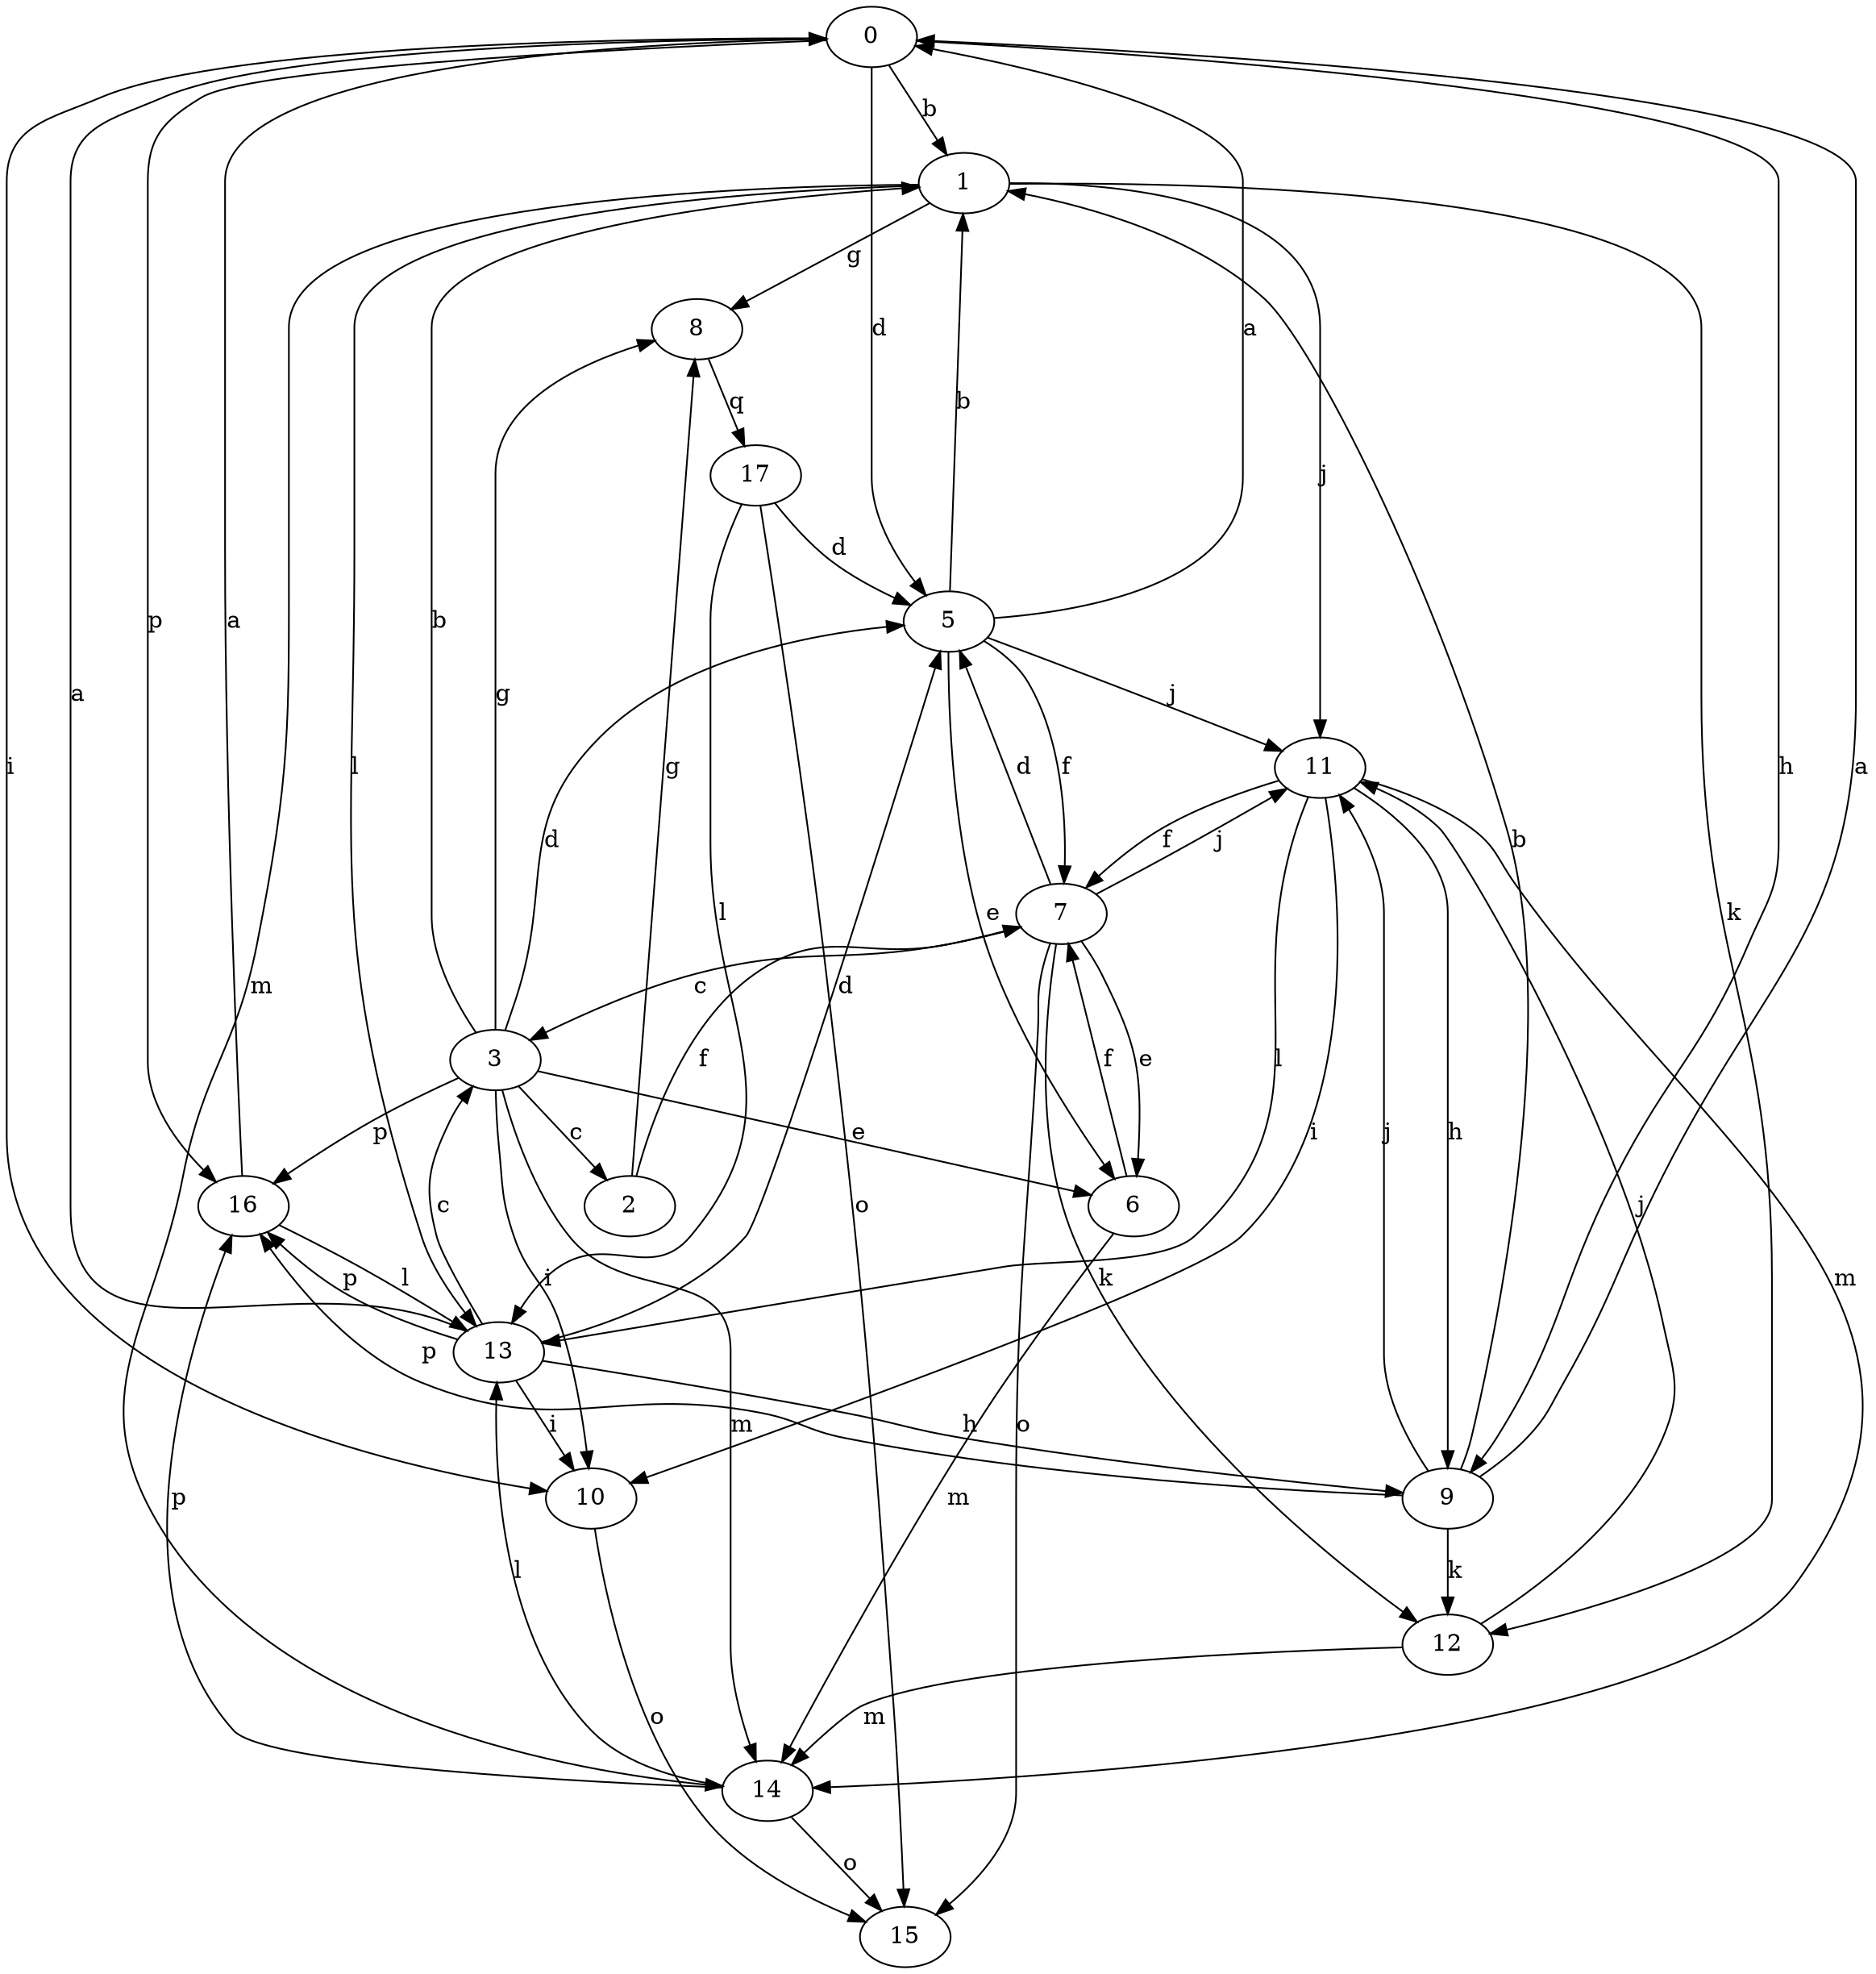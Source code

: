 strict digraph  {
0;
1;
2;
3;
5;
6;
7;
8;
9;
10;
11;
12;
13;
14;
15;
16;
17;
0 -> 1  [label=b];
0 -> 5  [label=d];
0 -> 9  [label=h];
0 -> 10  [label=i];
0 -> 16  [label=p];
1 -> 8  [label=g];
1 -> 11  [label=j];
1 -> 12  [label=k];
1 -> 13  [label=l];
1 -> 14  [label=m];
2 -> 7  [label=f];
2 -> 8  [label=g];
3 -> 1  [label=b];
3 -> 2  [label=c];
3 -> 5  [label=d];
3 -> 6  [label=e];
3 -> 8  [label=g];
3 -> 10  [label=i];
3 -> 14  [label=m];
3 -> 16  [label=p];
5 -> 0  [label=a];
5 -> 1  [label=b];
5 -> 6  [label=e];
5 -> 7  [label=f];
5 -> 11  [label=j];
6 -> 7  [label=f];
6 -> 14  [label=m];
7 -> 3  [label=c];
7 -> 5  [label=d];
7 -> 6  [label=e];
7 -> 11  [label=j];
7 -> 12  [label=k];
7 -> 15  [label=o];
8 -> 17  [label=q];
9 -> 0  [label=a];
9 -> 1  [label=b];
9 -> 11  [label=j];
9 -> 12  [label=k];
9 -> 16  [label=p];
10 -> 15  [label=o];
11 -> 7  [label=f];
11 -> 9  [label=h];
11 -> 10  [label=i];
11 -> 13  [label=l];
11 -> 14  [label=m];
12 -> 11  [label=j];
12 -> 14  [label=m];
13 -> 0  [label=a];
13 -> 3  [label=c];
13 -> 5  [label=d];
13 -> 9  [label=h];
13 -> 10  [label=i];
13 -> 16  [label=p];
14 -> 13  [label=l];
14 -> 15  [label=o];
14 -> 16  [label=p];
16 -> 0  [label=a];
16 -> 13  [label=l];
17 -> 5  [label=d];
17 -> 13  [label=l];
17 -> 15  [label=o];
}
